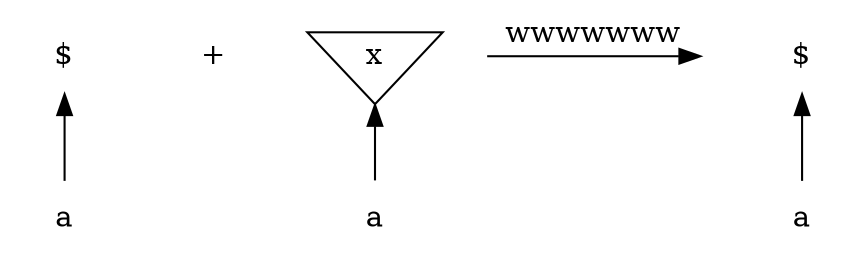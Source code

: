 digraph "" {
    graph[dpi="60";compound="true"];

    subgraph L {
        node[shape="none"];
        left[label="$"];
        leftroot[label="a"];

        left -> leftroot[dir="back"];
    }

    subgraph AB {
        temp1[shape="none";label="+"];
    }

    subgraph R {
        right[shape="invtriangle";label="x"];
        rightroot[shape="none";label="a"];

        right -> rightroot[dir="back"];
    }

    subgraph BC {
        node[color="invis";shape="point"];
        temp2b;
        temp2c;

        temp2b -> temp2c[constraint="false";label="wwwwwww"];
    }

    subgraph Res {
        node[shape="none"];
        result[label="$"];
        resultroot[label="a"];

        result -> resultroot[dir="back"];
    }
}
